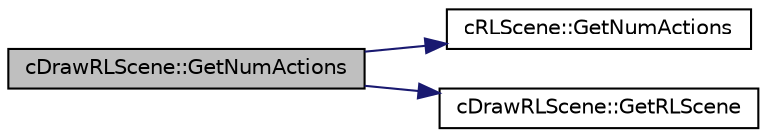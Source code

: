 digraph "cDrawRLScene::GetNumActions"
{
 // LATEX_PDF_SIZE
  edge [fontname="Helvetica",fontsize="10",labelfontname="Helvetica",labelfontsize="10"];
  node [fontname="Helvetica",fontsize="10",shape=record];
  rankdir="LR";
  Node1 [label="cDrawRLScene::GetNumActions",height=0.2,width=0.4,color="black", fillcolor="grey75", style="filled", fontcolor="black",tooltip=" "];
  Node1 -> Node2 [color="midnightblue",fontsize="10",style="solid",fontname="Helvetica"];
  Node2 [label="cRLScene::GetNumActions",height=0.2,width=0.4,color="black", fillcolor="white", style="filled",URL="$classc_r_l_scene.html#a86507279a4660c5d4f241947b45bbff0",tooltip=" "];
  Node1 -> Node3 [color="midnightblue",fontsize="10",style="solid",fontname="Helvetica"];
  Node3 [label="cDrawRLScene::GetRLScene",height=0.2,width=0.4,color="black", fillcolor="white", style="filled",URL="$classc_draw_r_l_scene.html#ae74ea7ec3530727a49e34bc4733b3de7",tooltip=" "];
}
